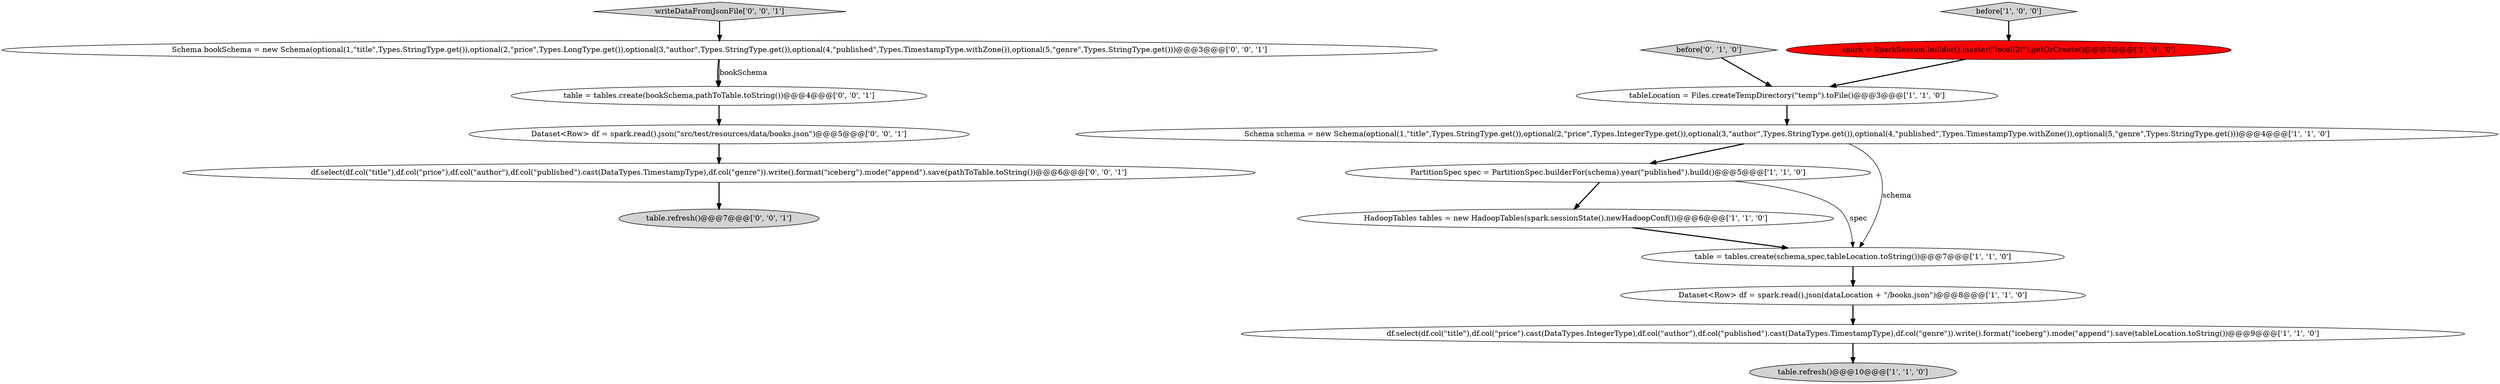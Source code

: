 digraph {
15 [style = filled, label = "writeDataFromJsonFile['0', '0', '1']", fillcolor = lightgray, shape = diamond image = "AAA0AAABBB3BBB"];
4 [style = filled, label = "table.refresh()@@@10@@@['1', '1', '0']", fillcolor = lightgray, shape = ellipse image = "AAA0AAABBB1BBB"];
1 [style = filled, label = "df.select(df.col(\"title\"),df.col(\"price\").cast(DataTypes.IntegerType),df.col(\"author\"),df.col(\"published\").cast(DataTypes.TimestampType),df.col(\"genre\")).write().format(\"iceberg\").mode(\"append\").save(tableLocation.toString())@@@9@@@['1', '1', '0']", fillcolor = white, shape = ellipse image = "AAA0AAABBB1BBB"];
5 [style = filled, label = "Schema schema = new Schema(optional(1,\"title\",Types.StringType.get()),optional(2,\"price\",Types.IntegerType.get()),optional(3,\"author\",Types.StringType.get()),optional(4,\"published\",Types.TimestampType.withZone()),optional(5,\"genre\",Types.StringType.get()))@@@4@@@['1', '1', '0']", fillcolor = white, shape = ellipse image = "AAA0AAABBB1BBB"];
6 [style = filled, label = "PartitionSpec spec = PartitionSpec.builderFor(schema).year(\"published\").build()@@@5@@@['1', '1', '0']", fillcolor = white, shape = ellipse image = "AAA0AAABBB1BBB"];
10 [style = filled, label = "before['0', '1', '0']", fillcolor = lightgray, shape = diamond image = "AAA0AAABBB2BBB"];
14 [style = filled, label = "table.refresh()@@@7@@@['0', '0', '1']", fillcolor = lightgray, shape = ellipse image = "AAA0AAABBB3BBB"];
16 [style = filled, label = "Schema bookSchema = new Schema(optional(1,\"title\",Types.StringType.get()),optional(2,\"price\",Types.LongType.get()),optional(3,\"author\",Types.StringType.get()),optional(4,\"published\",Types.TimestampType.withZone()),optional(5,\"genre\",Types.StringType.get()))@@@3@@@['0', '0', '1']", fillcolor = white, shape = ellipse image = "AAA0AAABBB3BBB"];
12 [style = filled, label = "Dataset<Row> df = spark.read().json(\"src/test/resources/data/books.json\")@@@5@@@['0', '0', '1']", fillcolor = white, shape = ellipse image = "AAA0AAABBB3BBB"];
9 [style = filled, label = "Dataset<Row> df = spark.read().json(dataLocation + \"/books.json\")@@@8@@@['1', '1', '0']", fillcolor = white, shape = ellipse image = "AAA0AAABBB1BBB"];
0 [style = filled, label = "HadoopTables tables = new HadoopTables(spark.sessionState().newHadoopConf())@@@6@@@['1', '1', '0']", fillcolor = white, shape = ellipse image = "AAA0AAABBB1BBB"];
2 [style = filled, label = "spark = SparkSession.builder().master(\"local(2(\").getOrCreate()@@@3@@@['1', '0', '0']", fillcolor = red, shape = ellipse image = "AAA1AAABBB1BBB"];
7 [style = filled, label = "before['1', '0', '0']", fillcolor = lightgray, shape = diamond image = "AAA0AAABBB1BBB"];
3 [style = filled, label = "tableLocation = Files.createTempDirectory(\"temp\").toFile()@@@3@@@['1', '1', '0']", fillcolor = white, shape = ellipse image = "AAA0AAABBB1BBB"];
13 [style = filled, label = "df.select(df.col(\"title\"),df.col(\"price\"),df.col(\"author\"),df.col(\"published\").cast(DataTypes.TimestampType),df.col(\"genre\")).write().format(\"iceberg\").mode(\"append\").save(pathToTable.toString())@@@6@@@['0', '0', '1']", fillcolor = white, shape = ellipse image = "AAA0AAABBB3BBB"];
11 [style = filled, label = "table = tables.create(bookSchema,pathToTable.toString())@@@4@@@['0', '0', '1']", fillcolor = white, shape = ellipse image = "AAA0AAABBB3BBB"];
8 [style = filled, label = "table = tables.create(schema,spec,tableLocation.toString())@@@7@@@['1', '1', '0']", fillcolor = white, shape = ellipse image = "AAA0AAABBB1BBB"];
12->13 [style = bold, label=""];
10->3 [style = bold, label=""];
1->4 [style = bold, label=""];
3->5 [style = bold, label=""];
11->12 [style = bold, label=""];
6->0 [style = bold, label=""];
16->11 [style = bold, label=""];
5->6 [style = bold, label=""];
9->1 [style = bold, label=""];
15->16 [style = bold, label=""];
7->2 [style = bold, label=""];
13->14 [style = bold, label=""];
5->8 [style = solid, label="schema"];
16->11 [style = solid, label="bookSchema"];
2->3 [style = bold, label=""];
0->8 [style = bold, label=""];
8->9 [style = bold, label=""];
6->8 [style = solid, label="spec"];
}
